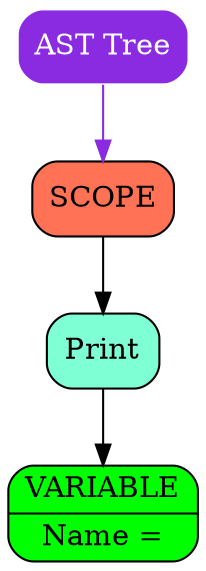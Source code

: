 digraph Tree
{
   rankdir = HR;
   tree[shape = Mrecord, style = filled, color = "white", style = filled, fontcolor = "white", fillcolor = "blueviolet", label = "AST Tree"];
   "0x152606cc0"[shape = Mrecord, color = "black", style = filled, fontcolor = "black", fillcolor = "coral1"   label = " {SCOPE}"];
  "0x152606cc0" -> "0x152606ca0" [color = "black"];
   "0x152606ca0"[shape = Mrecord, color = "black", style = filled, fontcolor = "black", fillcolor = "aquamarine"   label = " {Print}"];
  "0x152606ca0" -> "0x152606c70" [color = "black"];
   "0x152606c70"[shape = Mrecord, color = "black", style = filled, fontcolor = "black", fillcolor = "green",   label = " {VARIABLE | Name = }"];
   tree -> "0x152606cc0" [color = "blueviolet"];
}